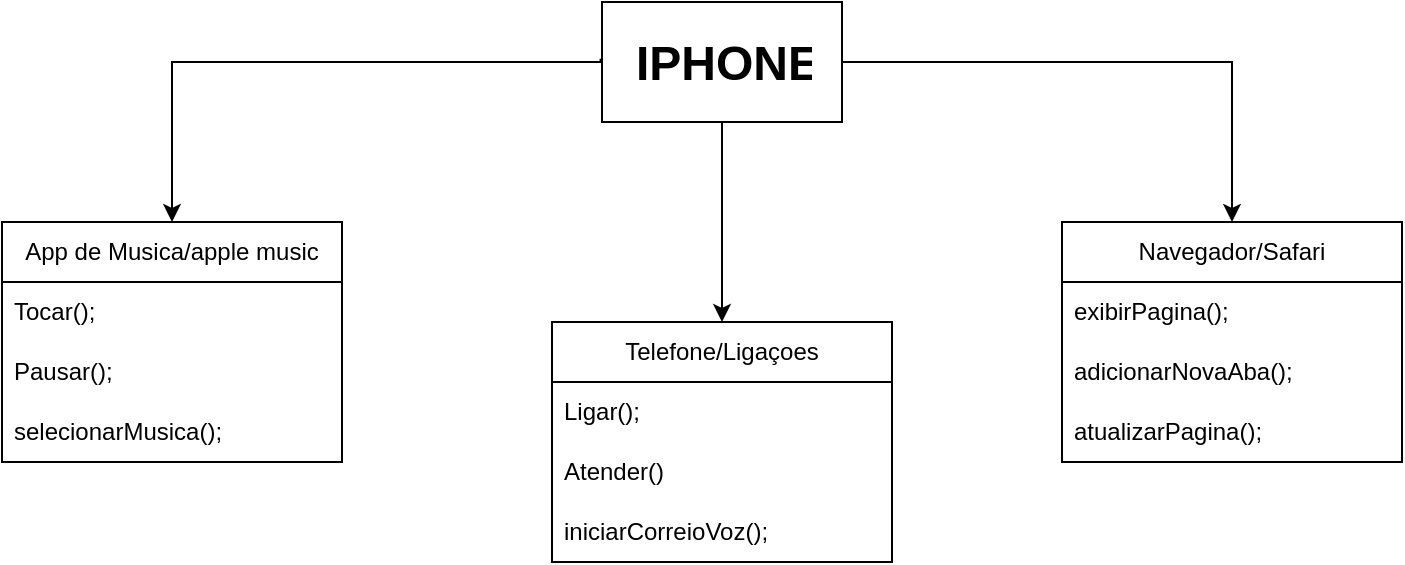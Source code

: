 <mxfile version="24.7.7">
  <diagram name="Página-1" id="QoT1Q-rZ5OTCE6kkXEL6">
    <mxGraphModel dx="1257" dy="669" grid="1" gridSize="10" guides="1" tooltips="1" connect="1" arrows="1" fold="1" page="1" pageScale="1" pageWidth="827" pageHeight="1169" math="0" shadow="0">
      <root>
        <mxCell id="0" />
        <mxCell id="1" parent="0" />
        <mxCell id="QHlMSJS1C7_UHGnoCICp-17" style="edgeStyle=orthogonalEdgeStyle;rounded=0;orthogonalLoop=1;jettySize=auto;html=1;exitX=0.5;exitY=1;exitDx=0;exitDy=0;entryX=0.5;entryY=0;entryDx=0;entryDy=0;" edge="1" parent="1" source="QHlMSJS1C7_UHGnoCICp-1" target="QHlMSJS1C7_UHGnoCICp-7">
          <mxGeometry relative="1" as="geometry" />
        </mxCell>
        <mxCell id="QHlMSJS1C7_UHGnoCICp-18" style="edgeStyle=orthogonalEdgeStyle;rounded=0;orthogonalLoop=1;jettySize=auto;html=1;exitX=1;exitY=0.5;exitDx=0;exitDy=0;entryX=0.5;entryY=0;entryDx=0;entryDy=0;" edge="1" parent="1" source="QHlMSJS1C7_UHGnoCICp-1" target="QHlMSJS1C7_UHGnoCICp-11">
          <mxGeometry relative="1" as="geometry" />
        </mxCell>
        <mxCell id="QHlMSJS1C7_UHGnoCICp-1" value="" style="rounded=0;whiteSpace=wrap;html=1;" vertex="1" parent="1">
          <mxGeometry x="330" y="80" width="120" height="60" as="geometry" />
        </mxCell>
        <mxCell id="QHlMSJS1C7_UHGnoCICp-3" value="App de Musica/apple music" style="swimlane;fontStyle=0;childLayout=stackLayout;horizontal=1;startSize=30;horizontalStack=0;resizeParent=1;resizeParentMax=0;resizeLast=0;collapsible=1;marginBottom=0;whiteSpace=wrap;html=1;" vertex="1" parent="1">
          <mxGeometry x="30" y="190" width="170" height="120" as="geometry" />
        </mxCell>
        <mxCell id="QHlMSJS1C7_UHGnoCICp-4" value="Tocar();" style="text;strokeColor=none;fillColor=none;align=left;verticalAlign=middle;spacingLeft=4;spacingRight=4;overflow=hidden;points=[[0,0.5],[1,0.5]];portConstraint=eastwest;rotatable=0;whiteSpace=wrap;html=1;" vertex="1" parent="QHlMSJS1C7_UHGnoCICp-3">
          <mxGeometry y="30" width="170" height="30" as="geometry" />
        </mxCell>
        <mxCell id="QHlMSJS1C7_UHGnoCICp-5" value="Pausar();" style="text;strokeColor=none;fillColor=none;align=left;verticalAlign=middle;spacingLeft=4;spacingRight=4;overflow=hidden;points=[[0,0.5],[1,0.5]];portConstraint=eastwest;rotatable=0;whiteSpace=wrap;html=1;" vertex="1" parent="QHlMSJS1C7_UHGnoCICp-3">
          <mxGeometry y="60" width="170" height="30" as="geometry" />
        </mxCell>
        <mxCell id="QHlMSJS1C7_UHGnoCICp-6" value="selecionarMusica();" style="text;strokeColor=none;fillColor=none;align=left;verticalAlign=middle;spacingLeft=4;spacingRight=4;overflow=hidden;points=[[0,0.5],[1,0.5]];portConstraint=eastwest;rotatable=0;whiteSpace=wrap;html=1;" vertex="1" parent="QHlMSJS1C7_UHGnoCICp-3">
          <mxGeometry y="90" width="170" height="30" as="geometry" />
        </mxCell>
        <mxCell id="QHlMSJS1C7_UHGnoCICp-7" value="Telefone/Ligaçoes" style="swimlane;fontStyle=0;childLayout=stackLayout;horizontal=1;startSize=30;horizontalStack=0;resizeParent=1;resizeParentMax=0;resizeLast=0;collapsible=1;marginBottom=0;whiteSpace=wrap;html=1;" vertex="1" parent="1">
          <mxGeometry x="305" y="240" width="170" height="120" as="geometry" />
        </mxCell>
        <mxCell id="QHlMSJS1C7_UHGnoCICp-8" value="Ligar();" style="text;strokeColor=none;fillColor=none;align=left;verticalAlign=middle;spacingLeft=4;spacingRight=4;overflow=hidden;points=[[0,0.5],[1,0.5]];portConstraint=eastwest;rotatable=0;whiteSpace=wrap;html=1;" vertex="1" parent="QHlMSJS1C7_UHGnoCICp-7">
          <mxGeometry y="30" width="170" height="30" as="geometry" />
        </mxCell>
        <mxCell id="QHlMSJS1C7_UHGnoCICp-9" value="Atender()" style="text;strokeColor=none;fillColor=none;align=left;verticalAlign=middle;spacingLeft=4;spacingRight=4;overflow=hidden;points=[[0,0.5],[1,0.5]];portConstraint=eastwest;rotatable=0;whiteSpace=wrap;html=1;" vertex="1" parent="QHlMSJS1C7_UHGnoCICp-7">
          <mxGeometry y="60" width="170" height="30" as="geometry" />
        </mxCell>
        <mxCell id="QHlMSJS1C7_UHGnoCICp-10" value="iniciarCorreioVoz();" style="text;strokeColor=none;fillColor=none;align=left;verticalAlign=middle;spacingLeft=4;spacingRight=4;overflow=hidden;points=[[0,0.5],[1,0.5]];portConstraint=eastwest;rotatable=0;whiteSpace=wrap;html=1;" vertex="1" parent="QHlMSJS1C7_UHGnoCICp-7">
          <mxGeometry y="90" width="170" height="30" as="geometry" />
        </mxCell>
        <mxCell id="QHlMSJS1C7_UHGnoCICp-11" value="Navegador/Safari" style="swimlane;fontStyle=0;childLayout=stackLayout;horizontal=1;startSize=30;horizontalStack=0;resizeParent=1;resizeParentMax=0;resizeLast=0;collapsible=1;marginBottom=0;whiteSpace=wrap;html=1;" vertex="1" parent="1">
          <mxGeometry x="560" y="190" width="170" height="120" as="geometry" />
        </mxCell>
        <mxCell id="QHlMSJS1C7_UHGnoCICp-12" value="exibirPagina();&lt;span style=&quot;white-space: pre;&quot;&gt;&#x9;&lt;/span&gt;" style="text;strokeColor=none;fillColor=none;align=left;verticalAlign=middle;spacingLeft=4;spacingRight=4;overflow=hidden;points=[[0,0.5],[1,0.5]];portConstraint=eastwest;rotatable=0;whiteSpace=wrap;html=1;" vertex="1" parent="QHlMSJS1C7_UHGnoCICp-11">
          <mxGeometry y="30" width="170" height="30" as="geometry" />
        </mxCell>
        <mxCell id="QHlMSJS1C7_UHGnoCICp-13" value="adicionarNovaAba();" style="text;strokeColor=none;fillColor=none;align=left;verticalAlign=middle;spacingLeft=4;spacingRight=4;overflow=hidden;points=[[0,0.5],[1,0.5]];portConstraint=eastwest;rotatable=0;whiteSpace=wrap;html=1;" vertex="1" parent="QHlMSJS1C7_UHGnoCICp-11">
          <mxGeometry y="60" width="170" height="30" as="geometry" />
        </mxCell>
        <mxCell id="QHlMSJS1C7_UHGnoCICp-14" value="atualizarPagina();" style="text;strokeColor=none;fillColor=none;align=left;verticalAlign=middle;spacingLeft=4;spacingRight=4;overflow=hidden;points=[[0,0.5],[1,0.5]];portConstraint=eastwest;rotatable=0;whiteSpace=wrap;html=1;" vertex="1" parent="QHlMSJS1C7_UHGnoCICp-11">
          <mxGeometry y="90" width="170" height="30" as="geometry" />
        </mxCell>
        <mxCell id="QHlMSJS1C7_UHGnoCICp-16" style="edgeStyle=orthogonalEdgeStyle;rounded=0;orthogonalLoop=1;jettySize=auto;html=1;entryX=0.5;entryY=0;entryDx=0;entryDy=0;exitX=-0.006;exitY=0.472;exitDx=0;exitDy=0;exitPerimeter=0;" edge="1" parent="1" source="QHlMSJS1C7_UHGnoCICp-1" target="QHlMSJS1C7_UHGnoCICp-3">
          <mxGeometry relative="1" as="geometry">
            <Array as="points">
              <mxPoint x="329" y="110" />
              <mxPoint x="115" y="110" />
            </Array>
          </mxGeometry>
        </mxCell>
        <mxCell id="QHlMSJS1C7_UHGnoCICp-15" value="&lt;h1 style=&quot;margin-top: 0px;&quot;&gt;IPHONE&lt;/h1&gt;" style="text;html=1;whiteSpace=wrap;overflow=hidden;rounded=0;" vertex="1" parent="1">
          <mxGeometry x="345" y="90" width="90" height="40" as="geometry" />
        </mxCell>
      </root>
    </mxGraphModel>
  </diagram>
</mxfile>
